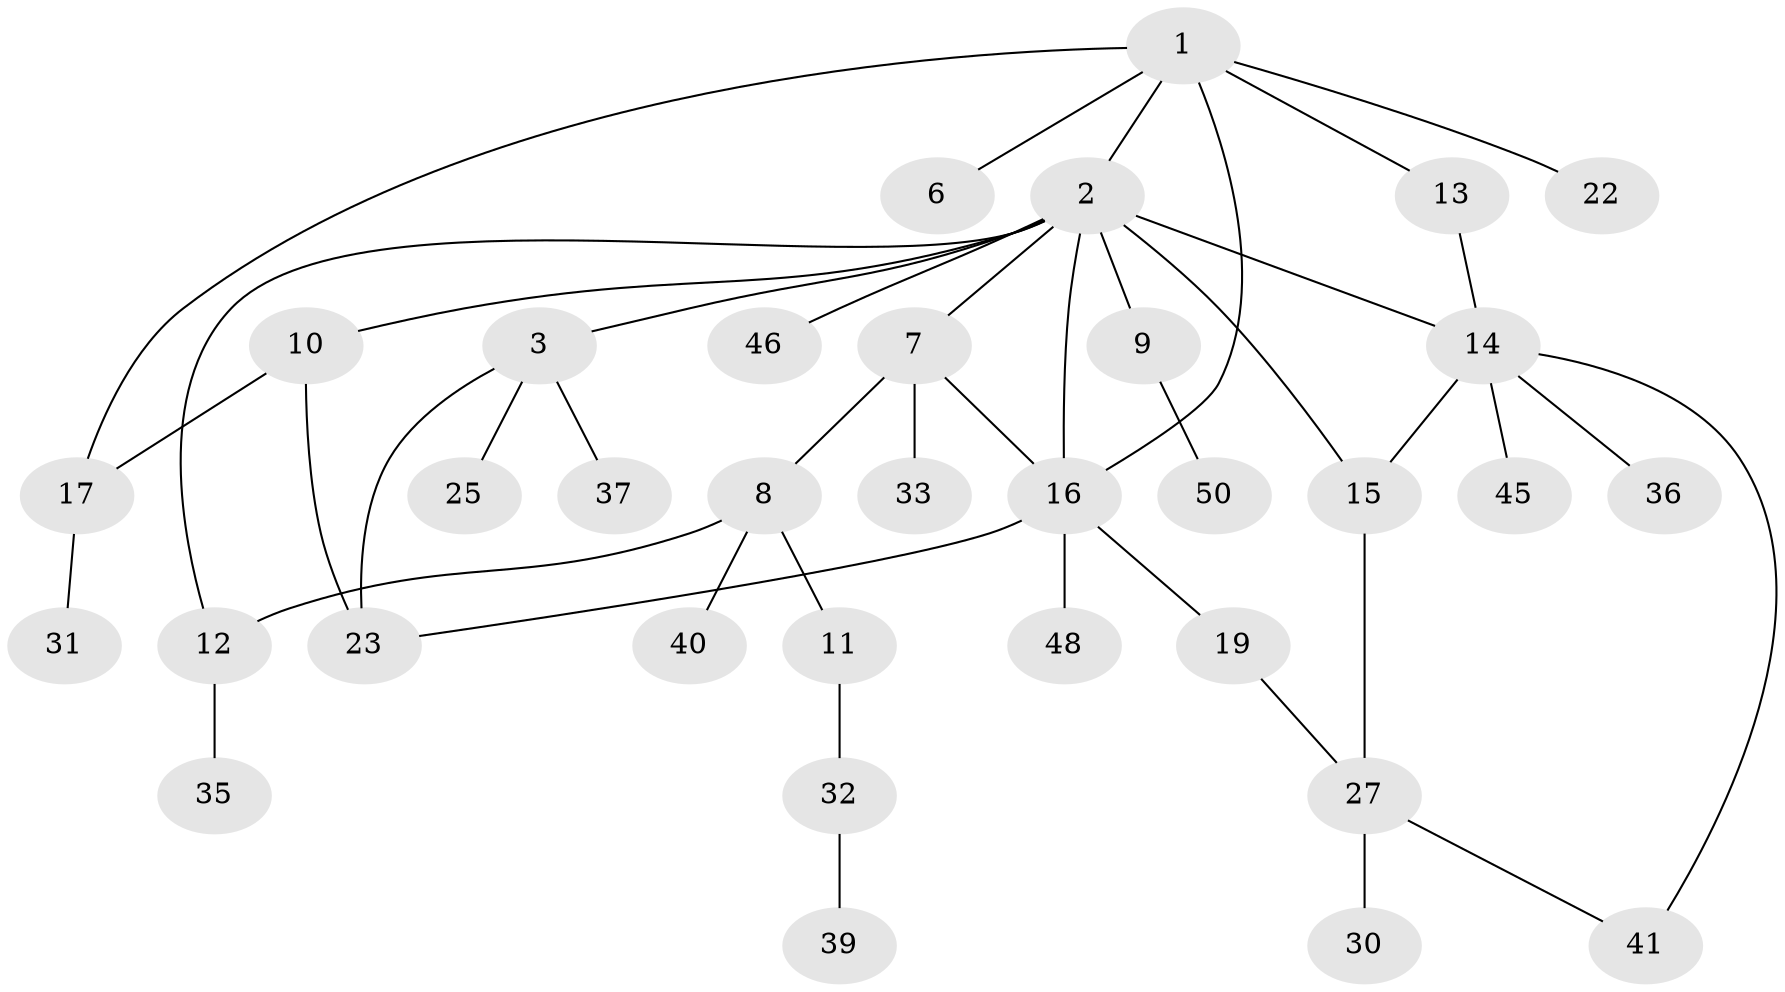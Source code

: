 // Generated by graph-tools (version 1.1) at 2025/51/02/27/25 19:51:37]
// undirected, 34 vertices, 43 edges
graph export_dot {
graph [start="1"]
  node [color=gray90,style=filled];
  1 [super="+5"];
  2 [super="+4"];
  3 [super="+34"];
  6;
  7 [super="+44"];
  8 [super="+24"];
  9 [super="+49"];
  10 [super="+26"];
  11 [super="+18"];
  12 [super="+28"];
  13;
  14 [super="+20"];
  15 [super="+47"];
  16 [super="+21"];
  17;
  19;
  22;
  23 [super="+29"];
  25;
  27 [super="+42"];
  30 [super="+43"];
  31;
  32 [super="+38"];
  33;
  35;
  36;
  37;
  39;
  40;
  41;
  45;
  46;
  48;
  50;
  1 -- 2;
  1 -- 16;
  1 -- 17;
  1 -- 6;
  1 -- 22;
  1 -- 13;
  2 -- 3;
  2 -- 7;
  2 -- 15;
  2 -- 46;
  2 -- 16;
  2 -- 9 [weight=2];
  2 -- 10;
  2 -- 14;
  2 -- 12;
  3 -- 25;
  3 -- 37;
  3 -- 23;
  7 -- 8;
  7 -- 16;
  7 -- 33;
  8 -- 11;
  8 -- 12;
  8 -- 40;
  9 -- 50;
  10 -- 23;
  10 -- 17;
  11 -- 32;
  12 -- 35;
  13 -- 14;
  14 -- 36;
  14 -- 41;
  14 -- 45;
  14 -- 15;
  15 -- 27;
  16 -- 19;
  16 -- 48;
  16 -- 23;
  17 -- 31;
  19 -- 27;
  27 -- 30;
  27 -- 41;
  32 -- 39;
}
